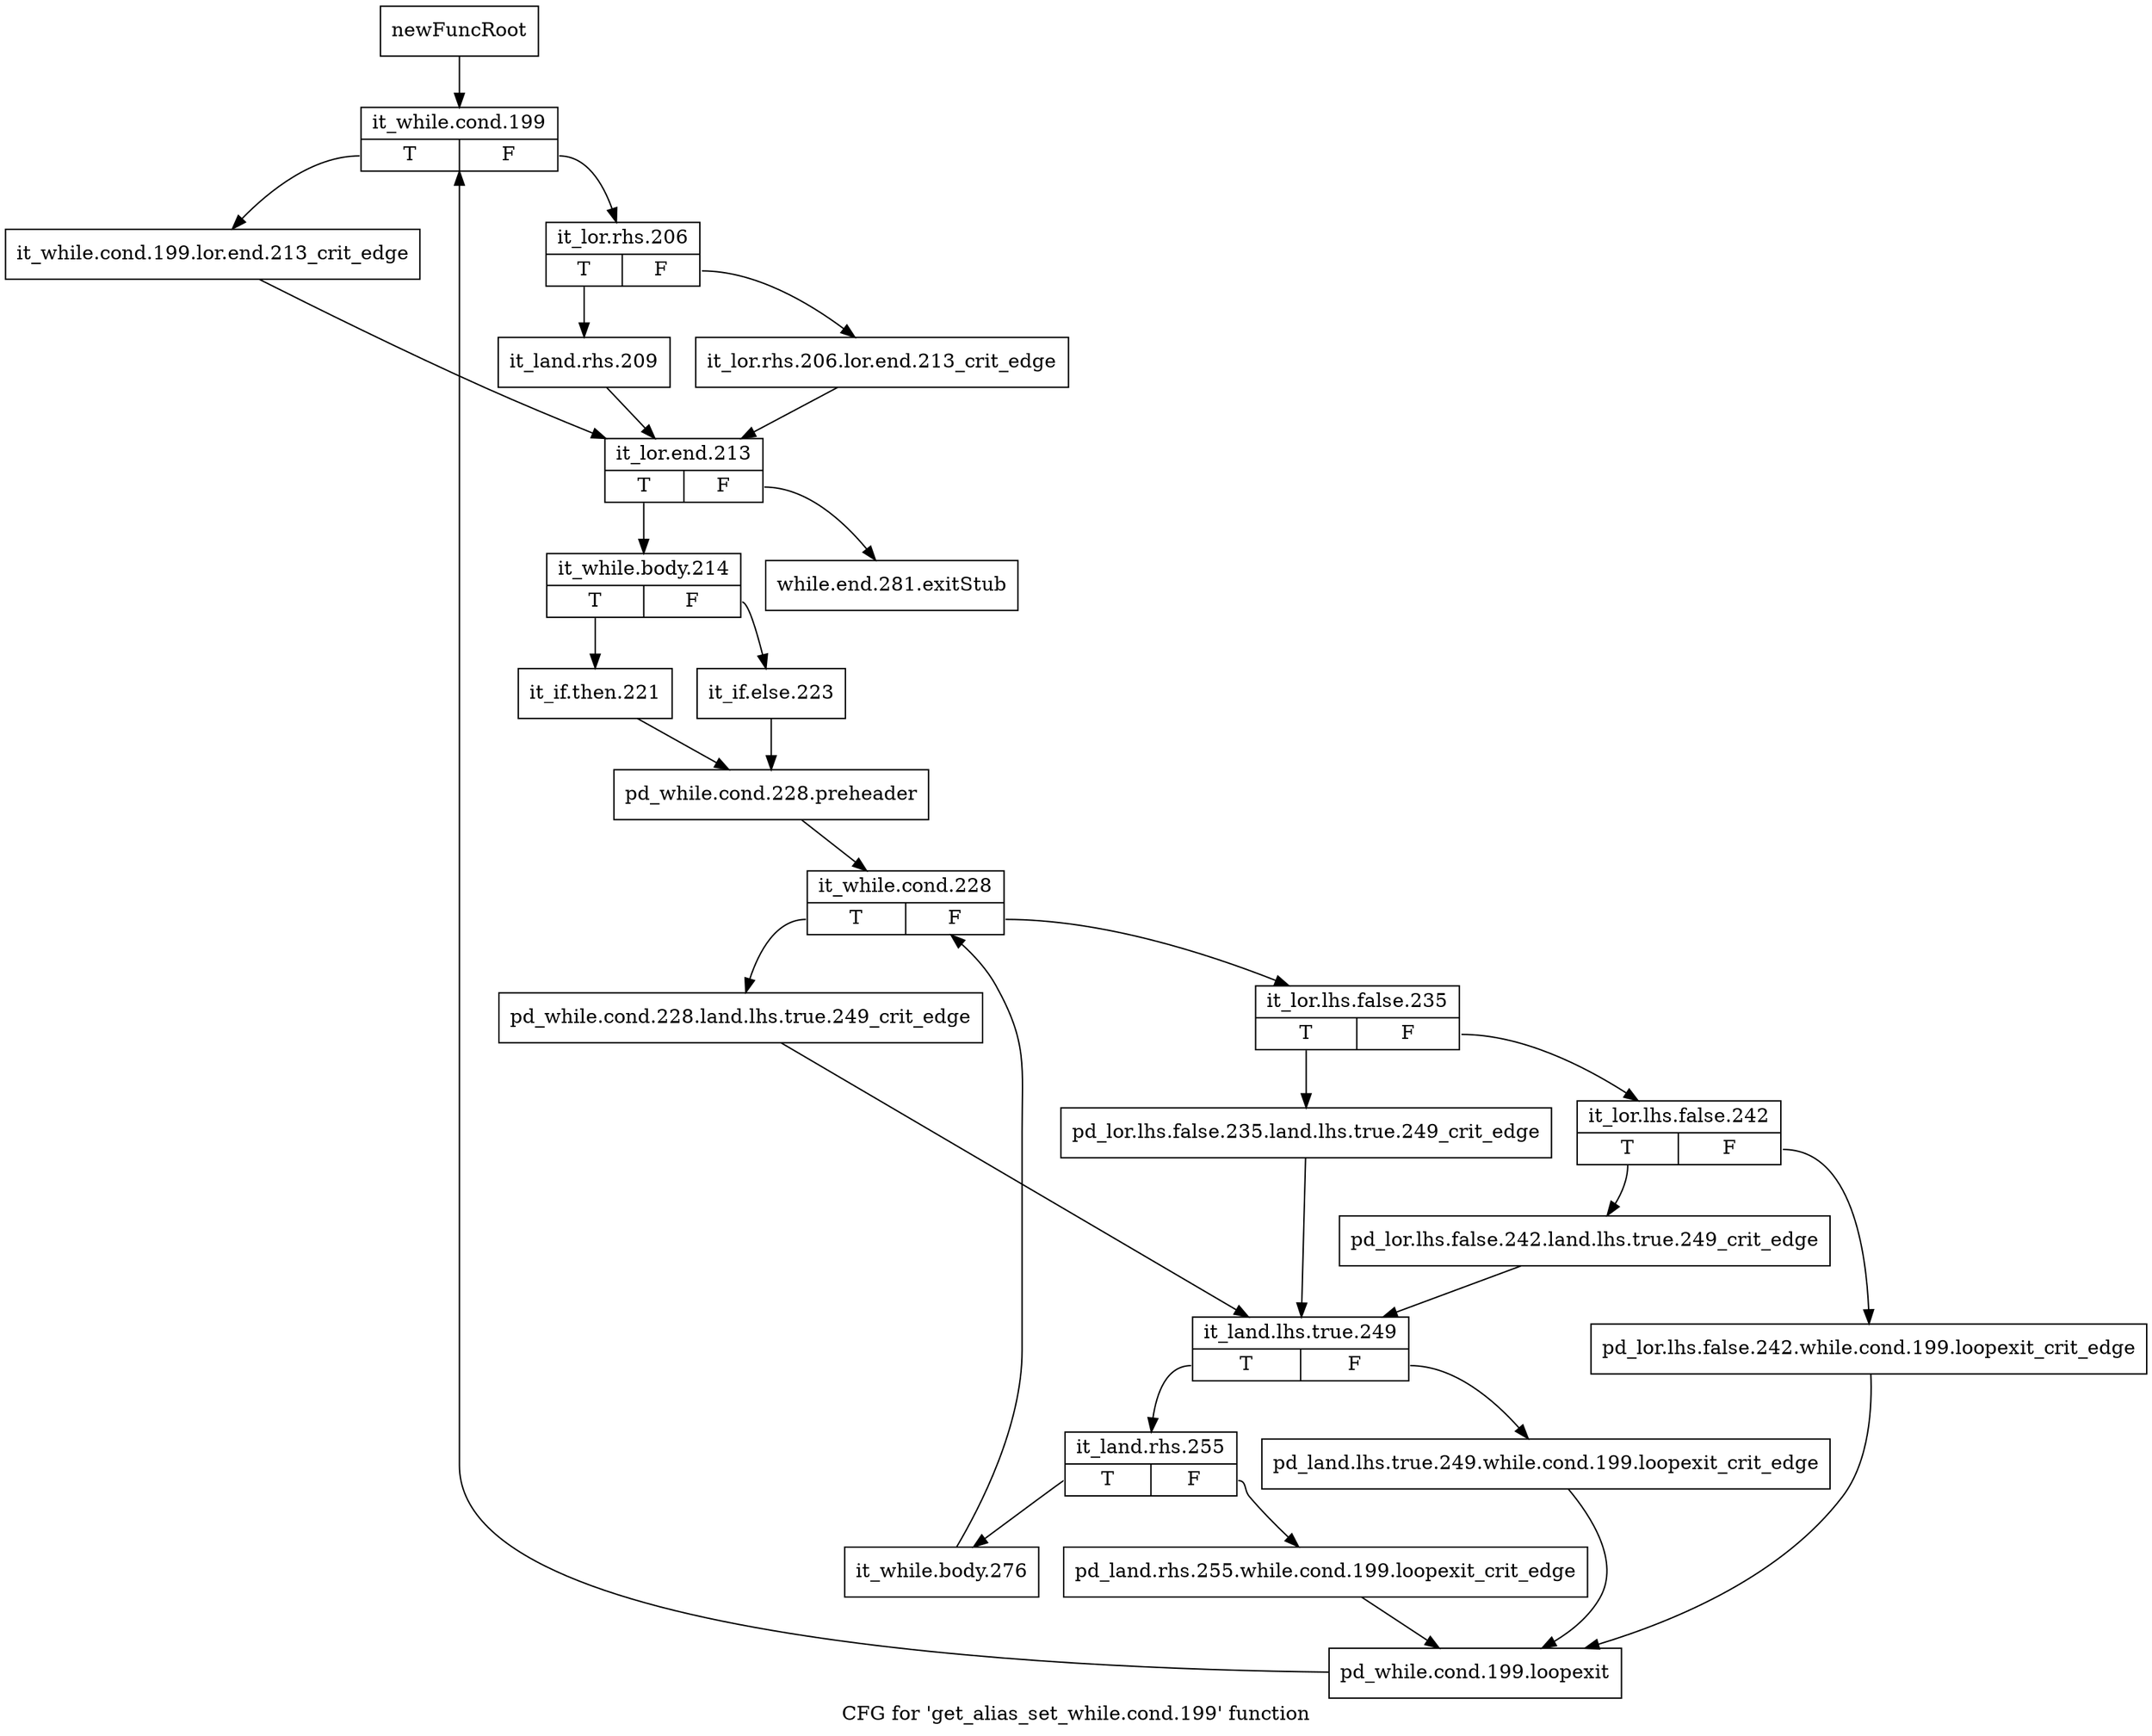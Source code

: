 digraph "CFG for 'get_alias_set_while.cond.199' function" {
	label="CFG for 'get_alias_set_while.cond.199' function";

	Node0xa2ec9b0 [shape=record,label="{newFuncRoot}"];
	Node0xa2ec9b0 -> Node0xa2eca50;
	Node0xa2eca00 [shape=record,label="{while.end.281.exitStub}"];
	Node0xa2eca50 [shape=record,label="{it_while.cond.199|{<s0>T|<s1>F}}"];
	Node0xa2eca50:s0 -> Node0xa2ecb90;
	Node0xa2eca50:s1 -> Node0xa2ecaa0;
	Node0xa2ecaa0 [shape=record,label="{it_lor.rhs.206|{<s0>T|<s1>F}}"];
	Node0xa2ecaa0:s0 -> Node0xa2ecb40;
	Node0xa2ecaa0:s1 -> Node0xa2ecaf0;
	Node0xa2ecaf0 [shape=record,label="{it_lor.rhs.206.lor.end.213_crit_edge}"];
	Node0xa2ecaf0 -> Node0xa2ecbe0;
	Node0xa2ecb40 [shape=record,label="{it_land.rhs.209}"];
	Node0xa2ecb40 -> Node0xa2ecbe0;
	Node0xa2ecb90 [shape=record,label="{it_while.cond.199.lor.end.213_crit_edge}"];
	Node0xa2ecb90 -> Node0xa2ecbe0;
	Node0xa2ecbe0 [shape=record,label="{it_lor.end.213|{<s0>T|<s1>F}}"];
	Node0xa2ecbe0:s0 -> Node0xa2ecc30;
	Node0xa2ecbe0:s1 -> Node0xa2eca00;
	Node0xa2ecc30 [shape=record,label="{it_while.body.214|{<s0>T|<s1>F}}"];
	Node0xa2ecc30:s0 -> Node0xa2eccd0;
	Node0xa2ecc30:s1 -> Node0xa2ecc80;
	Node0xa2ecc80 [shape=record,label="{it_if.else.223}"];
	Node0xa2ecc80 -> Node0xa2ecd20;
	Node0xa2eccd0 [shape=record,label="{it_if.then.221}"];
	Node0xa2eccd0 -> Node0xa2ecd20;
	Node0xa2ecd20 [shape=record,label="{pd_while.cond.228.preheader}"];
	Node0xa2ecd20 -> Node0xa2ecd70;
	Node0xa2ecd70 [shape=record,label="{it_while.cond.228|{<s0>T|<s1>F}}"];
	Node0xa2ecd70:s0 -> Node0xa2ecf50;
	Node0xa2ecd70:s1 -> Node0xa2ecdc0;
	Node0xa2ecdc0 [shape=record,label="{it_lor.lhs.false.235|{<s0>T|<s1>F}}"];
	Node0xa2ecdc0:s0 -> Node0xa2ecf00;
	Node0xa2ecdc0:s1 -> Node0xa2ece10;
	Node0xa2ece10 [shape=record,label="{it_lor.lhs.false.242|{<s0>T|<s1>F}}"];
	Node0xa2ece10:s0 -> Node0xa2eceb0;
	Node0xa2ece10:s1 -> Node0xa2ece60;
	Node0xa2ece60 [shape=record,label="{pd_lor.lhs.false.242.while.cond.199.loopexit_crit_edge}"];
	Node0xa2ece60 -> Node0xa2ed0e0;
	Node0xa2eceb0 [shape=record,label="{pd_lor.lhs.false.242.land.lhs.true.249_crit_edge}"];
	Node0xa2eceb0 -> Node0xa2ecfa0;
	Node0xa2ecf00 [shape=record,label="{pd_lor.lhs.false.235.land.lhs.true.249_crit_edge}"];
	Node0xa2ecf00 -> Node0xa2ecfa0;
	Node0xa2ecf50 [shape=record,label="{pd_while.cond.228.land.lhs.true.249_crit_edge}"];
	Node0xa2ecf50 -> Node0xa2ecfa0;
	Node0xa2ecfa0 [shape=record,label="{it_land.lhs.true.249|{<s0>T|<s1>F}}"];
	Node0xa2ecfa0:s0 -> Node0xa2ed040;
	Node0xa2ecfa0:s1 -> Node0xa2ecff0;
	Node0xa2ecff0 [shape=record,label="{pd_land.lhs.true.249.while.cond.199.loopexit_crit_edge}"];
	Node0xa2ecff0 -> Node0xa2ed0e0;
	Node0xa2ed040 [shape=record,label="{it_land.rhs.255|{<s0>T|<s1>F}}"];
	Node0xa2ed040:s0 -> Node0xa2ed130;
	Node0xa2ed040:s1 -> Node0xa2ed090;
	Node0xa2ed090 [shape=record,label="{pd_land.rhs.255.while.cond.199.loopexit_crit_edge}"];
	Node0xa2ed090 -> Node0xa2ed0e0;
	Node0xa2ed0e0 [shape=record,label="{pd_while.cond.199.loopexit}"];
	Node0xa2ed0e0 -> Node0xa2eca50;
	Node0xa2ed130 [shape=record,label="{it_while.body.276}"];
	Node0xa2ed130 -> Node0xa2ecd70;
}

